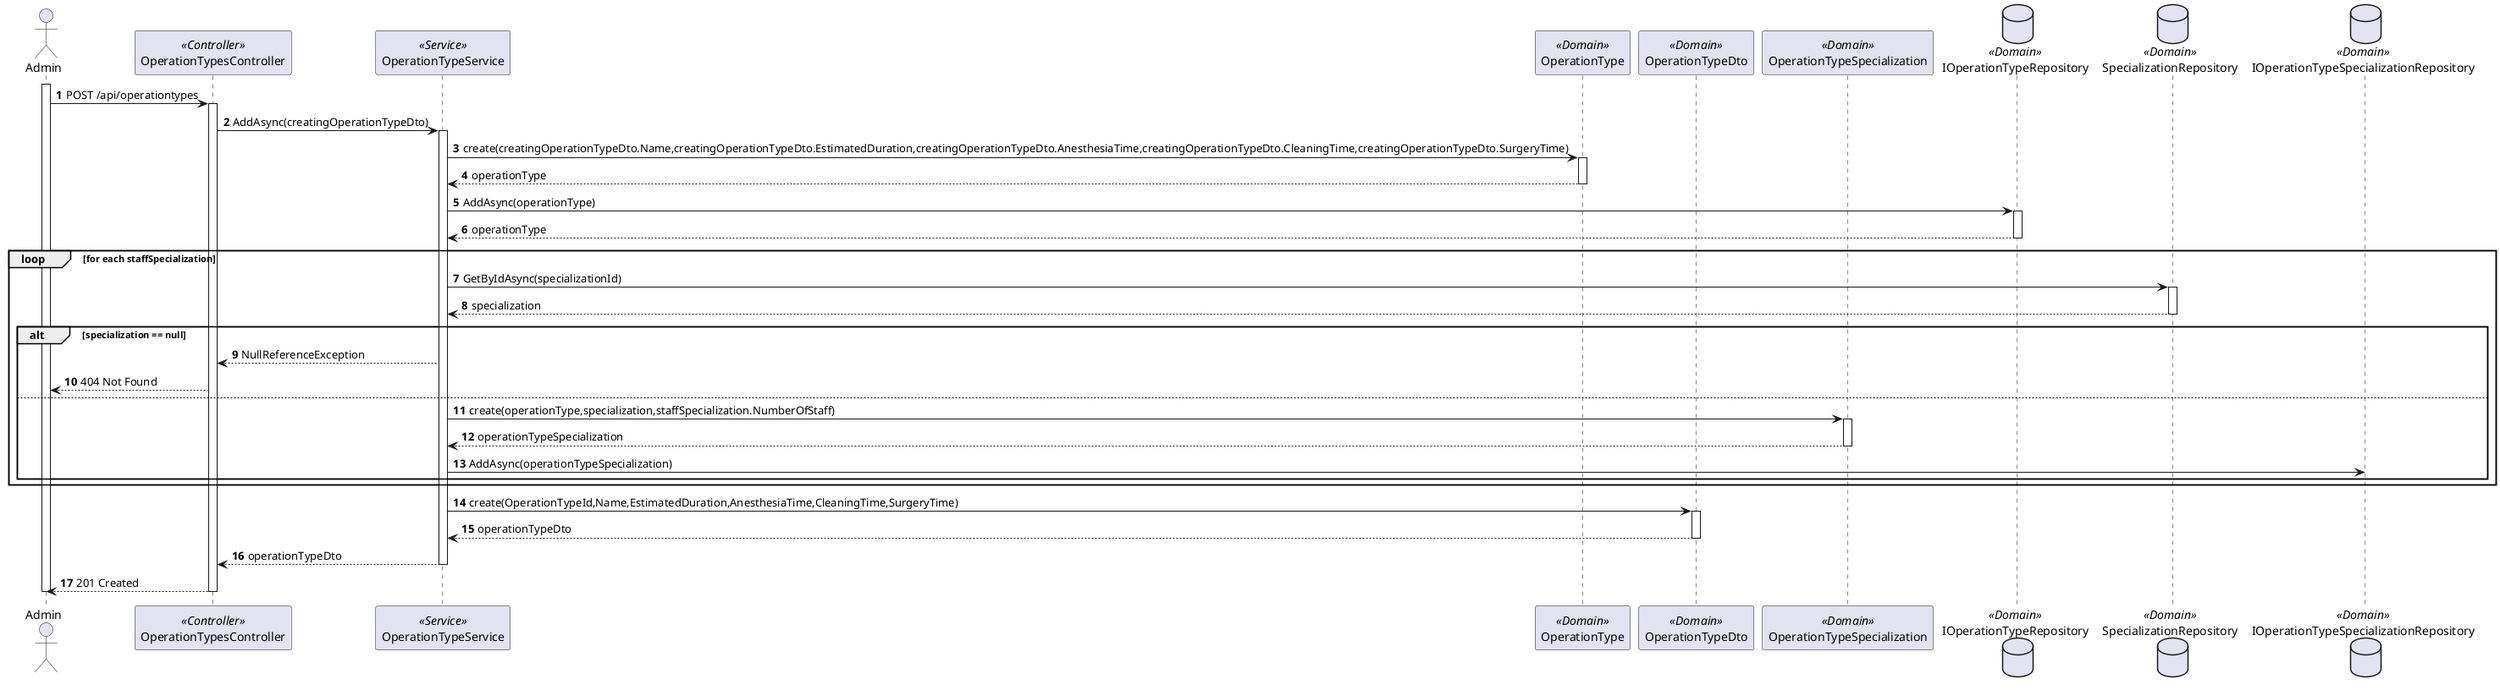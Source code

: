 @startuml process-view-2
autonumber

actor "Admin" as Admin
participant "OperationTypesController" as Controller <<Controller>>
participant "OperationTypeService" as Service <<Service>>
participant "OperationType" as OperationType <<Domain>>
participant "OperationTypeDto" as OperationTypeDto <<Domain>>
participant "OperationTypeSpecialization" as OperationTypeSpecialization <<Domain>>
database "IOperationTypeRepository" as Repository <<Domain>>
database "SpecializationRepository" as SpecializationRepository <<Domain>>
database "IOperationTypeSpecializationRepository" as OperationTypeSpecializationRepository <<Domain>>

activate Admin
    Admin-> Controller : POST /api/operationtypes

    activate Controller

        Controller -> Service : AddAsync(creatingOperationTypeDto)

        activate Service

            Service -> OperationType : create(creatingOperationTypeDto.Name,creatingOperationTypeDto.EstimatedDuration,creatingOperationTypeDto.AnesthesiaTime,creatingOperationTypeDto.CleaningTime,creatingOperationTypeDto.SurgeryTime)

            activate OperationType

                OperationType --> Service : operationType

            deactivate OperationType

            Service  -> Repository : AddAsync(operationType)

            activate Repository

                Repository --> Service : operationType

            deactivate Repository

            loop for each staffSpecialization

                Service -> SpecializationRepository : GetByIdAsync(specializationId)

                activate SpecializationRepository

                    SpecializationRepository --> Service : specialization

                deactivate SpecializationRepository

                alt specialization == null 

                    Service --> Controller : NullReferenceException

                    Admin <-- Controller : 404 Not Found

                else 
                
                    Service -> OperationTypeSpecialization : create(operationType,specialization,staffSpecialization.NumberOfStaff)

                    activate OperationTypeSpecialization

                        OperationTypeSpecialization --> Service : operationTypeSpecialization

                    deactivate OperationTypeSpecialization

                    Service  -> OperationTypeSpecializationRepository : AddAsync(operationTypeSpecialization)

                end

            end

            Service -> OperationTypeDto : create(OperationTypeId,Name,EstimatedDuration,AnesthesiaTime,CleaningTime,SurgeryTime)

            activate OperationTypeDto

                OperationTypeDto --> Service : operationTypeDto

            deactivate OperationTypeDto

            Service --> Controller : operationTypeDto

        deactivate Service

        Admin <-- Controller : 201 Created

    deactivate Controller

deactivate Admin


@enduml